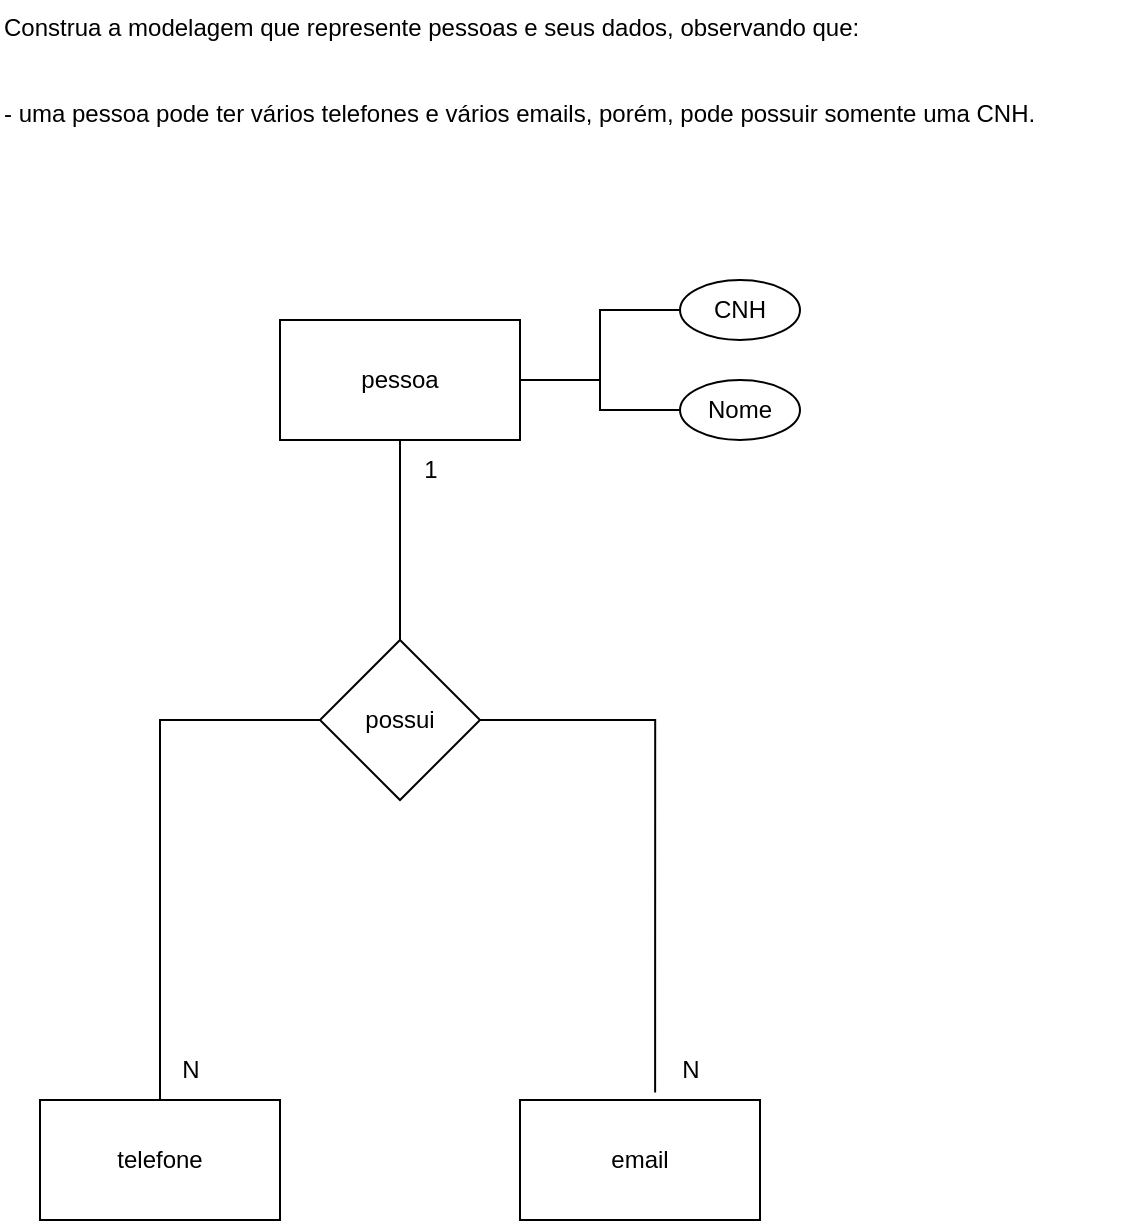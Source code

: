 <mxfile version="21.6.5" type="device">
  <diagram id="nryoykXafIZrLnPXe6tl" name="Página-1">
    <mxGraphModel dx="1050" dy="549" grid="1" gridSize="10" guides="1" tooltips="1" connect="1" arrows="1" fold="1" page="1" pageScale="1" pageWidth="1169" pageHeight="1654" math="0" shadow="0">
      <root>
        <mxCell id="0" />
        <mxCell id="1" parent="0" />
        <mxCell id="Uh-nQiJknzr5KVAPy5kF-2" value="Construa a modelagem que represente pessoas e seus dados, observando que:&#xa;&#xa;&#xa;- uma pessoa pode ter vários telefones e vários emails, porém, pode possuir somente uma CNH." style="text;whiteSpace=wrap;" vertex="1" parent="1">
          <mxGeometry x="100" y="110" width="560" height="80" as="geometry" />
        </mxCell>
        <mxCell id="Uh-nQiJknzr5KVAPy5kF-10" style="edgeStyle=orthogonalEdgeStyle;rounded=0;orthogonalLoop=1;jettySize=auto;html=1;entryX=0.5;entryY=0;entryDx=0;entryDy=0;endArrow=none;endFill=0;" edge="1" parent="1" source="Uh-nQiJknzr5KVAPy5kF-3" target="Uh-nQiJknzr5KVAPy5kF-4">
          <mxGeometry relative="1" as="geometry" />
        </mxCell>
        <mxCell id="Uh-nQiJknzr5KVAPy5kF-13" style="edgeStyle=orthogonalEdgeStyle;rounded=0;orthogonalLoop=1;jettySize=auto;html=1;exitX=1;exitY=0.5;exitDx=0;exitDy=0;entryX=0;entryY=0.5;entryDx=0;entryDy=0;endArrow=none;endFill=0;" edge="1" parent="1" source="Uh-nQiJknzr5KVAPy5kF-3" target="Uh-nQiJknzr5KVAPy5kF-8">
          <mxGeometry relative="1" as="geometry" />
        </mxCell>
        <mxCell id="Uh-nQiJknzr5KVAPy5kF-14" style="edgeStyle=orthogonalEdgeStyle;rounded=0;orthogonalLoop=1;jettySize=auto;html=1;entryX=0;entryY=0.5;entryDx=0;entryDy=0;endArrow=none;endFill=0;" edge="1" parent="1" source="Uh-nQiJknzr5KVAPy5kF-3" target="Uh-nQiJknzr5KVAPy5kF-9">
          <mxGeometry relative="1" as="geometry" />
        </mxCell>
        <mxCell id="Uh-nQiJknzr5KVAPy5kF-3" value="pessoa" style="rounded=0;whiteSpace=wrap;html=1;" vertex="1" parent="1">
          <mxGeometry x="240" y="270" width="120" height="60" as="geometry" />
        </mxCell>
        <mxCell id="Uh-nQiJknzr5KVAPy5kF-11" style="edgeStyle=orthogonalEdgeStyle;rounded=0;orthogonalLoop=1;jettySize=auto;html=1;entryX=0.5;entryY=0;entryDx=0;entryDy=0;endArrow=none;endFill=0;" edge="1" parent="1" source="Uh-nQiJknzr5KVAPy5kF-4" target="Uh-nQiJknzr5KVAPy5kF-5">
          <mxGeometry relative="1" as="geometry" />
        </mxCell>
        <mxCell id="Uh-nQiJknzr5KVAPy5kF-12" style="edgeStyle=orthogonalEdgeStyle;rounded=0;orthogonalLoop=1;jettySize=auto;html=1;exitX=1;exitY=0.5;exitDx=0;exitDy=0;entryX=0.563;entryY=-0.063;entryDx=0;entryDy=0;entryPerimeter=0;endArrow=none;endFill=0;" edge="1" parent="1" source="Uh-nQiJknzr5KVAPy5kF-4" target="Uh-nQiJknzr5KVAPy5kF-7">
          <mxGeometry relative="1" as="geometry" />
        </mxCell>
        <mxCell id="Uh-nQiJknzr5KVAPy5kF-4" value="possui" style="rhombus;whiteSpace=wrap;html=1;" vertex="1" parent="1">
          <mxGeometry x="260" y="430" width="80" height="80" as="geometry" />
        </mxCell>
        <mxCell id="Uh-nQiJknzr5KVAPy5kF-5" value="telefone" style="rounded=0;whiteSpace=wrap;html=1;" vertex="1" parent="1">
          <mxGeometry x="120" y="660" width="120" height="60" as="geometry" />
        </mxCell>
        <mxCell id="Uh-nQiJknzr5KVAPy5kF-7" value="email" style="rounded=0;whiteSpace=wrap;html=1;" vertex="1" parent="1">
          <mxGeometry x="360" y="660" width="120" height="60" as="geometry" />
        </mxCell>
        <mxCell id="Uh-nQiJknzr5KVAPy5kF-8" value="CNH" style="ellipse;whiteSpace=wrap;html=1;" vertex="1" parent="1">
          <mxGeometry x="440" y="250" width="60" height="30" as="geometry" />
        </mxCell>
        <mxCell id="Uh-nQiJknzr5KVAPy5kF-9" value="Nome" style="ellipse;whiteSpace=wrap;html=1;" vertex="1" parent="1">
          <mxGeometry x="440" y="300" width="60" height="30" as="geometry" />
        </mxCell>
        <mxCell id="Uh-nQiJknzr5KVAPy5kF-15" value="1" style="text;html=1;align=center;verticalAlign=middle;resizable=0;points=[];autosize=1;strokeColor=none;fillColor=none;" vertex="1" parent="1">
          <mxGeometry x="300" y="330" width="30" height="30" as="geometry" />
        </mxCell>
        <mxCell id="Uh-nQiJknzr5KVAPy5kF-16" value="N" style="text;html=1;align=center;verticalAlign=middle;resizable=0;points=[];autosize=1;strokeColor=none;fillColor=none;" vertex="1" parent="1">
          <mxGeometry x="180" y="630" width="30" height="30" as="geometry" />
        </mxCell>
        <mxCell id="Uh-nQiJknzr5KVAPy5kF-17" value="N" style="text;html=1;align=center;verticalAlign=middle;resizable=0;points=[];autosize=1;strokeColor=none;fillColor=none;" vertex="1" parent="1">
          <mxGeometry x="430" y="630" width="30" height="30" as="geometry" />
        </mxCell>
      </root>
    </mxGraphModel>
  </diagram>
</mxfile>
